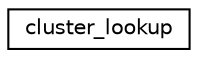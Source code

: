 digraph "Graphical Class Hierarchy"
{
 // LATEX_PDF_SIZE
  edge [fontname="Helvetica",fontsize="10",labelfontname="Helvetica",labelfontsize="10"];
  node [fontname="Helvetica",fontsize="10",shape=record];
  rankdir="LR";
  Node0 [label="cluster_lookup",height=0.2,width=0.4,color="black", fillcolor="white", style="filled",URL="$structcluster__lookup.html",tooltip=" "];
}
